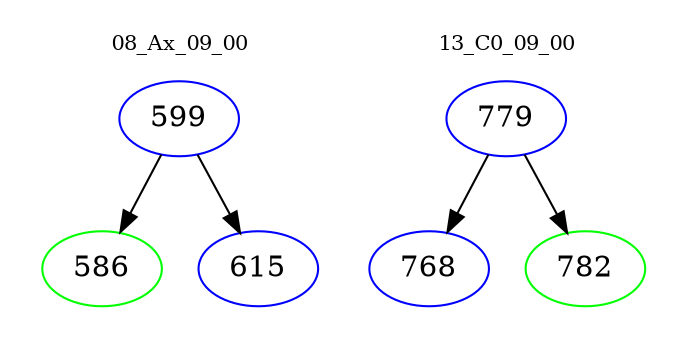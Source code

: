 digraph{
subgraph cluster_0 {
color = white
label = "08_Ax_09_00";
fontsize=10;
T0_599 [label="599", color="blue"]
T0_599 -> T0_586 [color="black"]
T0_586 [label="586", color="green"]
T0_599 -> T0_615 [color="black"]
T0_615 [label="615", color="blue"]
}
subgraph cluster_1 {
color = white
label = "13_C0_09_00";
fontsize=10;
T1_779 [label="779", color="blue"]
T1_779 -> T1_768 [color="black"]
T1_768 [label="768", color="blue"]
T1_779 -> T1_782 [color="black"]
T1_782 [label="782", color="green"]
}
}

